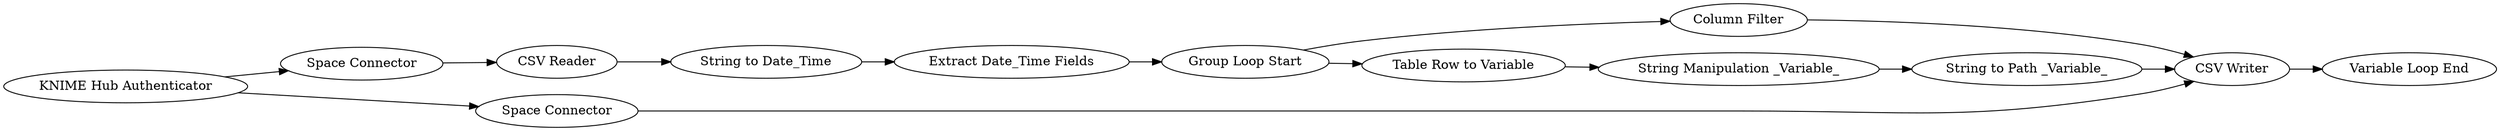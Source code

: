 digraph {
	13 -> 10
	12 -> 13
	15 -> 14
	14 -> 3
	4 -> 5
	17 -> 10
	9 -> 17
	16 -> 10
	9 -> 11
	15 -> 16
	3 -> 4
	10 -> 8
	11 -> 12
	5 -> 9
	5 [label="Extract Date_Time Fields"]
	16 [label="Space Connector"]
	14 [label="Space Connector"]
	13 [label="String to Path _Variable_"]
	9 [label="Group Loop Start"]
	11 [label="Table Row to Variable"]
	4 [label="String to Date_Time"]
	8 [label="Variable Loop End"]
	15 [label="KNIME Hub Authenticator"]
	12 [label="String Manipulation _Variable_"]
	17 [label="Column Filter"]
	3 [label="CSV Reader"]
	10 [label="CSV Writer"]
	rankdir=LR
}
